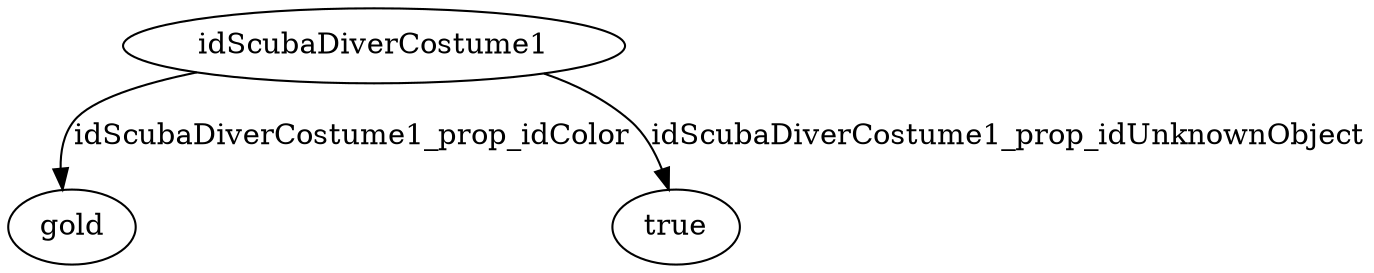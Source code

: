 strict digraph  {
idScubaDiverCostume1 [node_type=entity_node];
gold [node_type=property_node];
true [node_type=property_node];
idScubaDiverCostume1 -> gold  [edge_type=property, label=idScubaDiverCostume1_prop_idColor];
idScubaDiverCostume1 -> true  [edge_type=property, label=idScubaDiverCostume1_prop_idUnknownObject];
}
